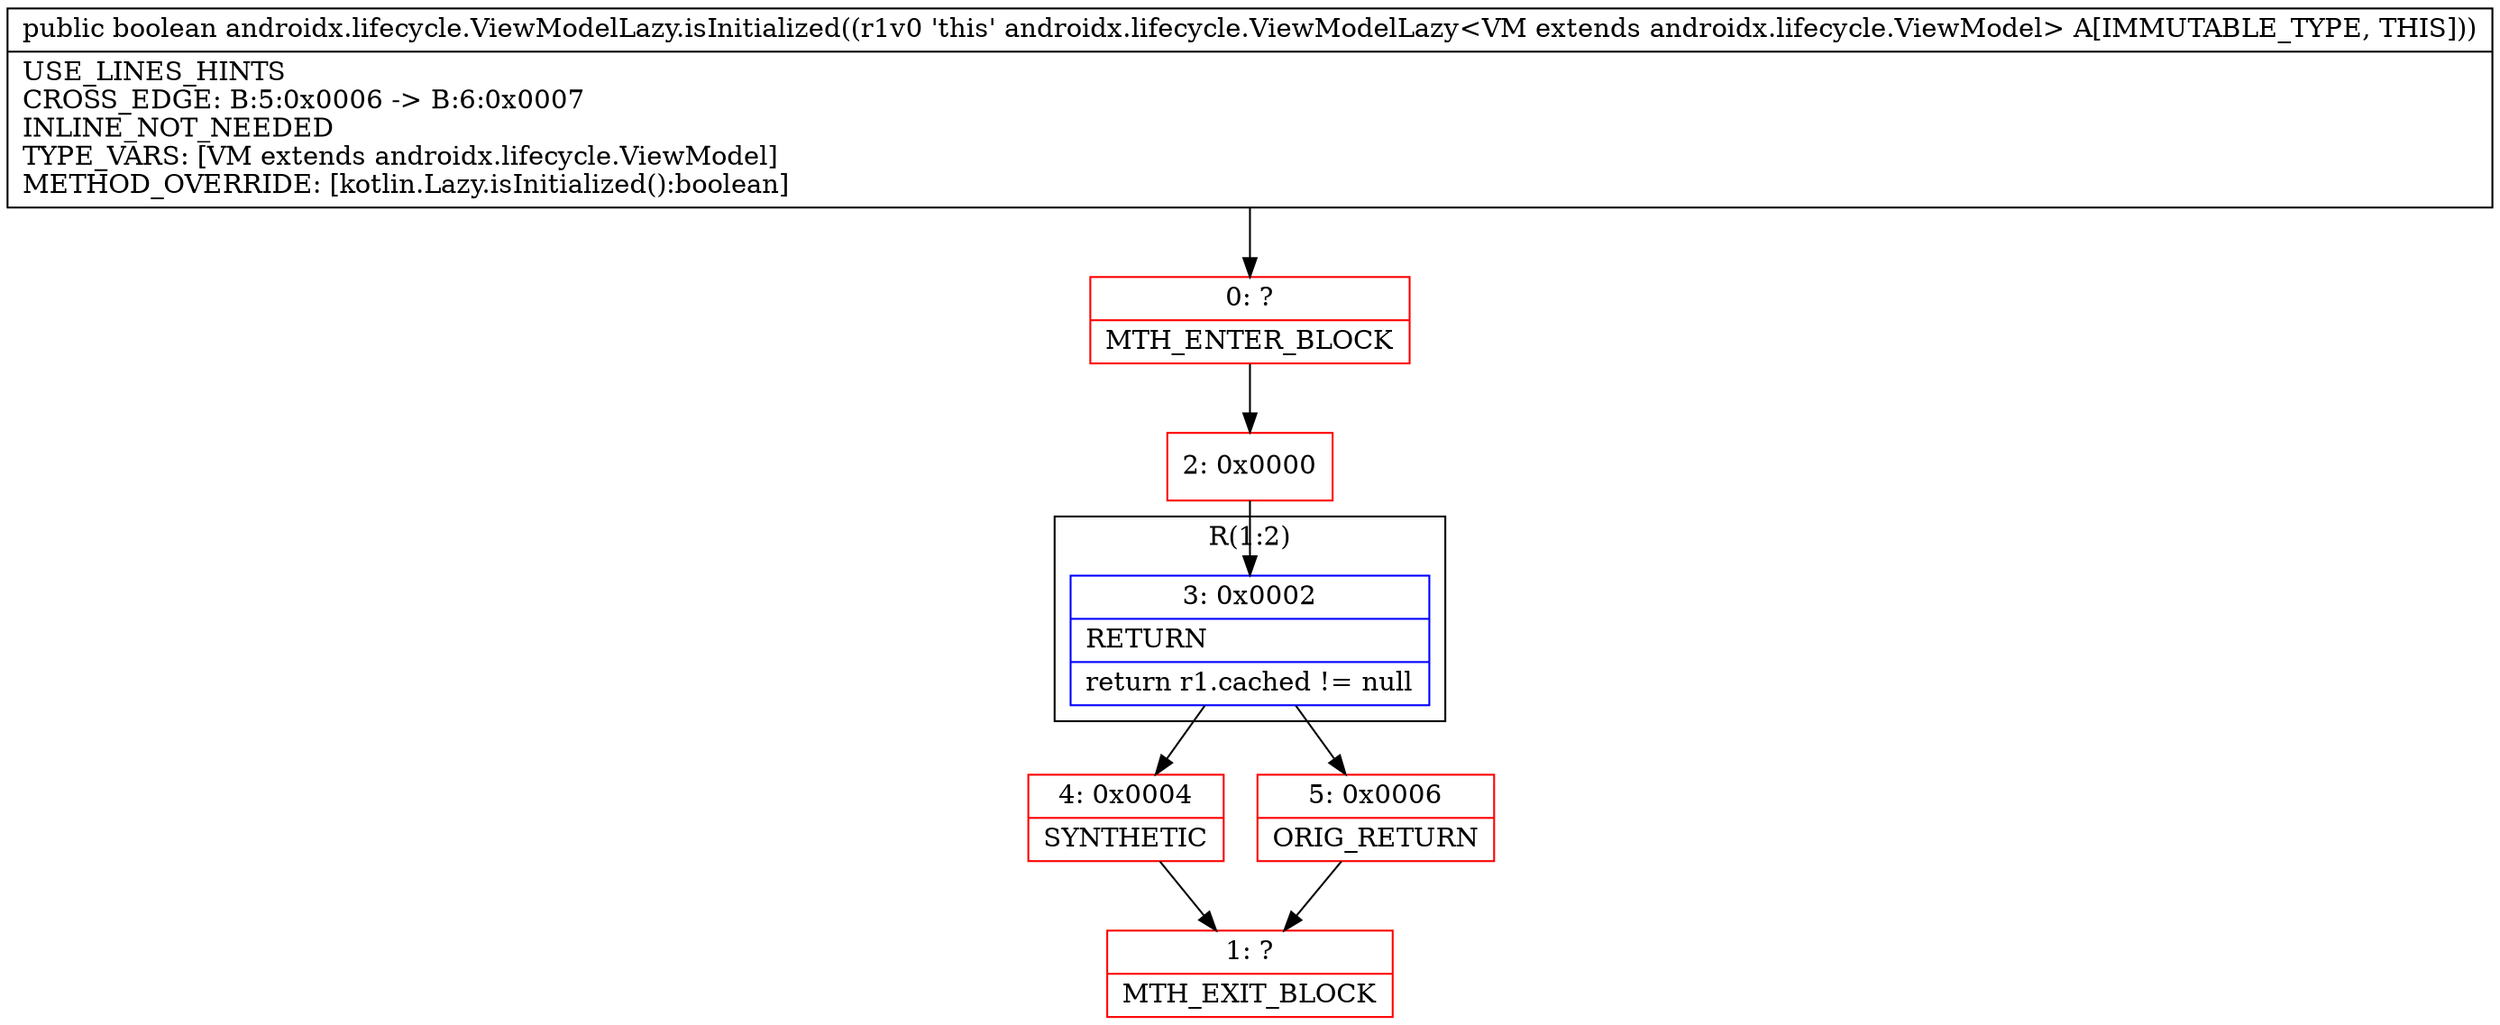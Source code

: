 digraph "CFG forandroidx.lifecycle.ViewModelLazy.isInitialized()Z" {
subgraph cluster_Region_1432835639 {
label = "R(1:2)";
node [shape=record,color=blue];
Node_3 [shape=record,label="{3\:\ 0x0002|RETURN\l|return r1.cached != null\l}"];
}
Node_0 [shape=record,color=red,label="{0\:\ ?|MTH_ENTER_BLOCK\l}"];
Node_2 [shape=record,color=red,label="{2\:\ 0x0000}"];
Node_4 [shape=record,color=red,label="{4\:\ 0x0004|SYNTHETIC\l}"];
Node_1 [shape=record,color=red,label="{1\:\ ?|MTH_EXIT_BLOCK\l}"];
Node_5 [shape=record,color=red,label="{5\:\ 0x0006|ORIG_RETURN\l}"];
MethodNode[shape=record,label="{public boolean androidx.lifecycle.ViewModelLazy.isInitialized((r1v0 'this' androidx.lifecycle.ViewModelLazy\<VM extends androidx.lifecycle.ViewModel\> A[IMMUTABLE_TYPE, THIS]))  | USE_LINES_HINTS\lCROSS_EDGE: B:5:0x0006 \-\> B:6:0x0007\lINLINE_NOT_NEEDED\lTYPE_VARS: [VM extends androidx.lifecycle.ViewModel]\lMETHOD_OVERRIDE: [kotlin.Lazy.isInitialized():boolean]\l}"];
MethodNode -> Node_0;Node_3 -> Node_4;
Node_3 -> Node_5;
Node_0 -> Node_2;
Node_2 -> Node_3;
Node_4 -> Node_1;
Node_5 -> Node_1;
}


